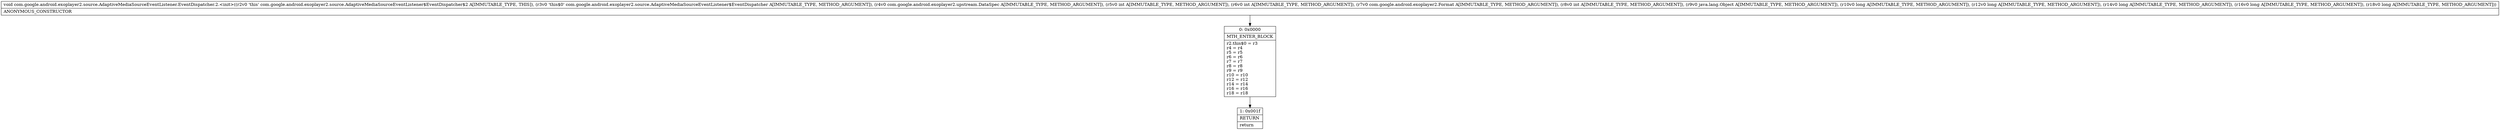 digraph "CFG forcom.google.android.exoplayer2.source.AdaptiveMediaSourceEventListener.EventDispatcher.2.\<init\>(Lcom\/google\/android\/exoplayer2\/source\/AdaptiveMediaSourceEventListener$EventDispatcher;Lcom\/google\/android\/exoplayer2\/upstream\/DataSpec;IILcom\/google\/android\/exoplayer2\/Format;ILjava\/lang\/Object;JJJJJ)V" {
Node_0 [shape=record,label="{0\:\ 0x0000|MTH_ENTER_BLOCK\l|r2.this$0 = r3\lr4 = r4\lr5 = r5\lr6 = r6\lr7 = r7\lr8 = r8\lr9 = r9\lr10 = r10\lr12 = r12\lr14 = r14\lr16 = r16\lr18 = r18\l}"];
Node_1 [shape=record,label="{1\:\ 0x001f|RETURN\l|return\l}"];
MethodNode[shape=record,label="{void com.google.android.exoplayer2.source.AdaptiveMediaSourceEventListener.EventDispatcher.2.\<init\>((r2v0 'this' com.google.android.exoplayer2.source.AdaptiveMediaSourceEventListener$EventDispatcher$2 A[IMMUTABLE_TYPE, THIS]), (r3v0 'this$0' com.google.android.exoplayer2.source.AdaptiveMediaSourceEventListener$EventDispatcher A[IMMUTABLE_TYPE, METHOD_ARGUMENT]), (r4v0 com.google.android.exoplayer2.upstream.DataSpec A[IMMUTABLE_TYPE, METHOD_ARGUMENT]), (r5v0 int A[IMMUTABLE_TYPE, METHOD_ARGUMENT]), (r6v0 int A[IMMUTABLE_TYPE, METHOD_ARGUMENT]), (r7v0 com.google.android.exoplayer2.Format A[IMMUTABLE_TYPE, METHOD_ARGUMENT]), (r8v0 int A[IMMUTABLE_TYPE, METHOD_ARGUMENT]), (r9v0 java.lang.Object A[IMMUTABLE_TYPE, METHOD_ARGUMENT]), (r10v0 long A[IMMUTABLE_TYPE, METHOD_ARGUMENT]), (r12v0 long A[IMMUTABLE_TYPE, METHOD_ARGUMENT]), (r14v0 long A[IMMUTABLE_TYPE, METHOD_ARGUMENT]), (r16v0 long A[IMMUTABLE_TYPE, METHOD_ARGUMENT]), (r18v0 long A[IMMUTABLE_TYPE, METHOD_ARGUMENT]))  | ANONYMOUS_CONSTRUCTOR\l}"];
MethodNode -> Node_0;
Node_0 -> Node_1;
}

